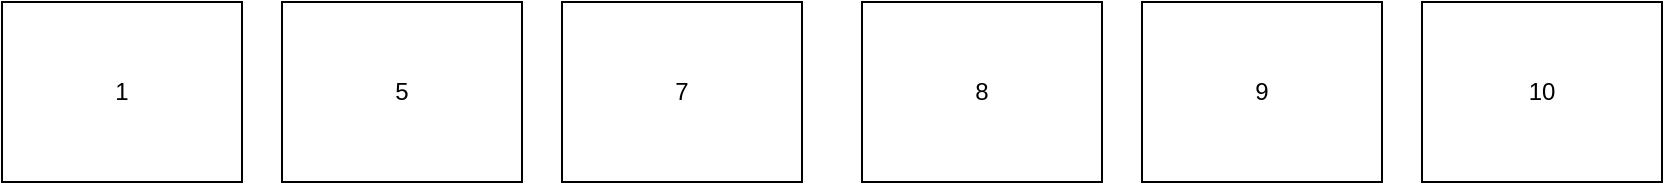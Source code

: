 <mxfile>
    <diagram id="6utJxNkE6AdhEEN_FjCq" name="Page-1">
        <mxGraphModel dx="1044" dy="622" grid="1" gridSize="10" guides="1" tooltips="1" connect="1" arrows="1" fold="1" page="1" pageScale="1" pageWidth="850" pageHeight="1100" math="0" shadow="0">
            <root>
                <mxCell id="0"/>
                <mxCell id="1" parent="0"/>
                <mxCell id="2" value="10" style="rounded=0;whiteSpace=wrap;html=1;" vertex="1" parent="1">
                    <mxGeometry x="730" y="280" width="120" height="90" as="geometry"/>
                </mxCell>
                <mxCell id="3" value="7" style="rounded=0;whiteSpace=wrap;html=1;" vertex="1" parent="1">
                    <mxGeometry x="300" y="280" width="120" height="90" as="geometry"/>
                </mxCell>
                <mxCell id="4" value="8" style="rounded=0;whiteSpace=wrap;html=1;" vertex="1" parent="1">
                    <mxGeometry x="450" y="280" width="120" height="90" as="geometry"/>
                </mxCell>
                <mxCell id="5" value="9" style="rounded=0;whiteSpace=wrap;html=1;" vertex="1" parent="1">
                    <mxGeometry x="590" y="280" width="120" height="90" as="geometry"/>
                </mxCell>
                <mxCell id="6" value="1" style="rounded=0;whiteSpace=wrap;html=1;" vertex="1" parent="1">
                    <mxGeometry x="20" y="280" width="120" height="90" as="geometry"/>
                </mxCell>
                <mxCell id="7" value="5" style="rounded=0;whiteSpace=wrap;html=1;" vertex="1" parent="1">
                    <mxGeometry x="160" y="280" width="120" height="90" as="geometry"/>
                </mxCell>
            </root>
        </mxGraphModel>
    </diagram>
</mxfile>